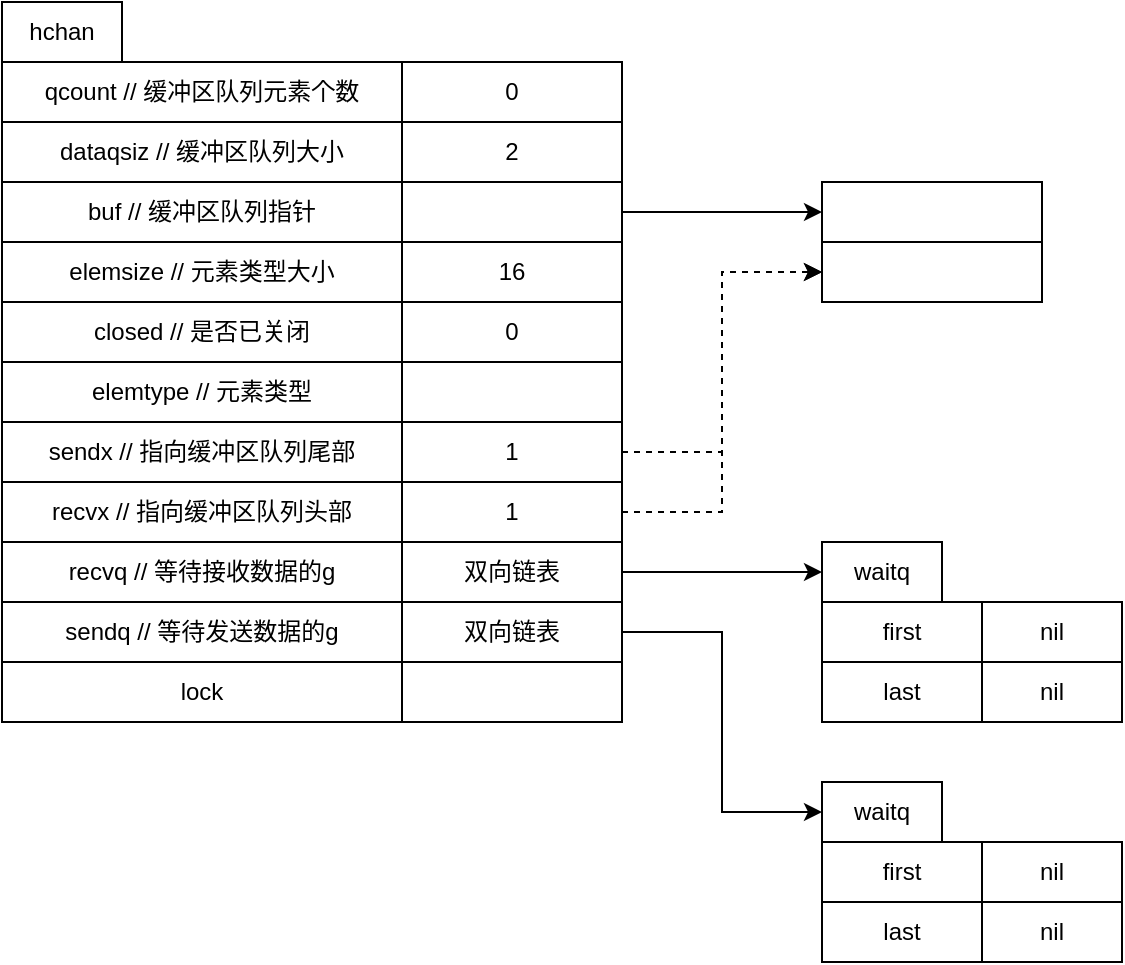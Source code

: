 <mxfile version="12.1.6" type="device" pages="1"><diagram id="Lb8jNlBdU3VwfUvsH1PJ" name="第 1 页"><mxGraphModel dx="946" dy="680" grid="1" gridSize="10" guides="1" tooltips="1" connect="1" arrows="1" fold="1" page="1" pageScale="1" pageWidth="827" pageHeight="1169" math="0" shadow="0"><root><mxCell id="0"/><mxCell id="1" parent="0"/><mxCell id="LObrpugD_MTmIygOYeWb-1" value="hchan" style="rounded=0;whiteSpace=wrap;html=1;" vertex="1" parent="1"><mxGeometry x="70" y="120" width="60" height="30" as="geometry"/></mxCell><mxCell id="LObrpugD_MTmIygOYeWb-2" value="qcount // 缓冲区队列元素个数" style="rounded=0;whiteSpace=wrap;html=1;" vertex="1" parent="1"><mxGeometry x="70" y="150" width="200" height="30" as="geometry"/></mxCell><mxCell id="LObrpugD_MTmIygOYeWb-3" value="dataqsiz // 缓冲区队列大小" style="rounded=0;whiteSpace=wrap;html=1;" vertex="1" parent="1"><mxGeometry x="70" y="180" width="200" height="30" as="geometry"/></mxCell><mxCell id="LObrpugD_MTmIygOYeWb-4" value="buf // 缓冲区队列指针" style="rounded=0;whiteSpace=wrap;html=1;" vertex="1" parent="1"><mxGeometry x="70" y="210" width="200" height="30" as="geometry"/></mxCell><mxCell id="LObrpugD_MTmIygOYeWb-5" value="elemsize // 元素类型大小" style="rounded=0;whiteSpace=wrap;html=1;" vertex="1" parent="1"><mxGeometry x="70" y="240" width="200" height="30" as="geometry"/></mxCell><mxCell id="LObrpugD_MTmIygOYeWb-6" value="closed // 是否已关闭" style="rounded=0;whiteSpace=wrap;html=1;" vertex="1" parent="1"><mxGeometry x="70" y="270" width="200" height="30" as="geometry"/></mxCell><mxCell id="LObrpugD_MTmIygOYeWb-7" value="elemtype // 元素类型" style="rounded=0;whiteSpace=wrap;html=1;" vertex="1" parent="1"><mxGeometry x="70" y="300" width="200" height="30" as="geometry"/></mxCell><mxCell id="LObrpugD_MTmIygOYeWb-8" value="sendx // 指向缓冲区队列尾部" style="rounded=0;whiteSpace=wrap;html=1;" vertex="1" parent="1"><mxGeometry x="70" y="330" width="200" height="30" as="geometry"/></mxCell><mxCell id="LObrpugD_MTmIygOYeWb-9" value="recvx // 指向缓冲区队列头部" style="rounded=0;whiteSpace=wrap;html=1;" vertex="1" parent="1"><mxGeometry x="70" y="360" width="200" height="30" as="geometry"/></mxCell><mxCell id="LObrpugD_MTmIygOYeWb-10" value="recvq // 等待接收数据的g" style="rounded=0;whiteSpace=wrap;html=1;" vertex="1" parent="1"><mxGeometry x="70" y="390" width="200" height="30" as="geometry"/></mxCell><mxCell id="LObrpugD_MTmIygOYeWb-11" value="sendq // 等待发送数据的g" style="rounded=0;whiteSpace=wrap;html=1;" vertex="1" parent="1"><mxGeometry x="70" y="420" width="200" height="30" as="geometry"/></mxCell><mxCell id="LObrpugD_MTmIygOYeWb-12" value="lock" style="rounded=0;whiteSpace=wrap;html=1;" vertex="1" parent="1"><mxGeometry x="70" y="450" width="200" height="30" as="geometry"/></mxCell><mxCell id="LObrpugD_MTmIygOYeWb-13" value="0" style="rounded=0;whiteSpace=wrap;html=1;" vertex="1" parent="1"><mxGeometry x="270" y="150" width="110" height="30" as="geometry"/></mxCell><mxCell id="LObrpugD_MTmIygOYeWb-14" value="2" style="rounded=0;whiteSpace=wrap;html=1;" vertex="1" parent="1"><mxGeometry x="270" y="180" width="110" height="30" as="geometry"/></mxCell><mxCell id="LObrpugD_MTmIygOYeWb-15" style="edgeStyle=orthogonalEdgeStyle;rounded=0;orthogonalLoop=1;jettySize=auto;html=1;entryX=0;entryY=0.5;entryDx=0;entryDy=0;" edge="1" parent="1" source="LObrpugD_MTmIygOYeWb-16" target="LObrpugD_MTmIygOYeWb-38"><mxGeometry relative="1" as="geometry"/></mxCell><mxCell id="LObrpugD_MTmIygOYeWb-16" value="" style="rounded=0;whiteSpace=wrap;html=1;" vertex="1" parent="1"><mxGeometry x="270" y="210" width="110" height="30" as="geometry"/></mxCell><mxCell id="LObrpugD_MTmIygOYeWb-17" value="16" style="rounded=0;whiteSpace=wrap;html=1;" vertex="1" parent="1"><mxGeometry x="270" y="240" width="110" height="30" as="geometry"/></mxCell><mxCell id="LObrpugD_MTmIygOYeWb-18" value="0" style="rounded=0;whiteSpace=wrap;html=1;" vertex="1" parent="1"><mxGeometry x="270" y="270" width="110" height="30" as="geometry"/></mxCell><mxCell id="LObrpugD_MTmIygOYeWb-19" value="" style="rounded=0;whiteSpace=wrap;html=1;" vertex="1" parent="1"><mxGeometry x="270" y="300" width="110" height="30" as="geometry"/></mxCell><mxCell id="LObrpugD_MTmIygOYeWb-20" style="edgeStyle=orthogonalEdgeStyle;rounded=0;orthogonalLoop=1;jettySize=auto;html=1;entryX=0;entryY=0.5;entryDx=0;entryDy=0;dashed=1;" edge="1" parent="1" source="LObrpugD_MTmIygOYeWb-21" target="LObrpugD_MTmIygOYeWb-39"><mxGeometry relative="1" as="geometry"/></mxCell><mxCell id="LObrpugD_MTmIygOYeWb-21" value="1" style="rounded=0;whiteSpace=wrap;html=1;" vertex="1" parent="1"><mxGeometry x="270" y="330" width="110" height="30" as="geometry"/></mxCell><mxCell id="LObrpugD_MTmIygOYeWb-22" style="edgeStyle=orthogonalEdgeStyle;rounded=0;orthogonalLoop=1;jettySize=auto;html=1;entryX=0;entryY=0.5;entryDx=0;entryDy=0;dashed=1;" edge="1" parent="1" source="LObrpugD_MTmIygOYeWb-23" target="LObrpugD_MTmIygOYeWb-39"><mxGeometry relative="1" as="geometry"/></mxCell><mxCell id="LObrpugD_MTmIygOYeWb-23" value="1" style="rounded=0;whiteSpace=wrap;html=1;" vertex="1" parent="1"><mxGeometry x="270" y="360" width="110" height="30" as="geometry"/></mxCell><mxCell id="LObrpugD_MTmIygOYeWb-24" style="edgeStyle=orthogonalEdgeStyle;rounded=0;orthogonalLoop=1;jettySize=auto;html=1;entryX=0;entryY=0.5;entryDx=0;entryDy=0;" edge="1" parent="1" source="LObrpugD_MTmIygOYeWb-25" target="LObrpugD_MTmIygOYeWb-29"><mxGeometry relative="1" as="geometry"/></mxCell><mxCell id="LObrpugD_MTmIygOYeWb-25" value="&lt;span style=&quot;white-space: normal&quot;&gt;双向链表&lt;/span&gt;" style="rounded=0;whiteSpace=wrap;html=1;" vertex="1" parent="1"><mxGeometry x="270" y="390" width="110" height="30" as="geometry"/></mxCell><mxCell id="LObrpugD_MTmIygOYeWb-26" style="edgeStyle=orthogonalEdgeStyle;rounded=0;orthogonalLoop=1;jettySize=auto;html=1;entryX=0;entryY=0.5;entryDx=0;entryDy=0;" edge="1" parent="1" source="LObrpugD_MTmIygOYeWb-27" target="LObrpugD_MTmIygOYeWb-33"><mxGeometry relative="1" as="geometry"/></mxCell><mxCell id="LObrpugD_MTmIygOYeWb-27" value="双向链表" style="rounded=0;whiteSpace=wrap;html=1;" vertex="1" parent="1"><mxGeometry x="270" y="420" width="110" height="30" as="geometry"/></mxCell><mxCell id="LObrpugD_MTmIygOYeWb-28" value="" style="rounded=0;whiteSpace=wrap;html=1;" vertex="1" parent="1"><mxGeometry x="270" y="450" width="110" height="30" as="geometry"/></mxCell><mxCell id="LObrpugD_MTmIygOYeWb-29" value="waitq" style="rounded=0;whiteSpace=wrap;html=1;" vertex="1" parent="1"><mxGeometry x="480" y="390" width="60" height="30" as="geometry"/></mxCell><mxCell id="LObrpugD_MTmIygOYeWb-30" value="first" style="rounded=0;whiteSpace=wrap;html=1;" vertex="1" parent="1"><mxGeometry x="480" y="420" width="80" height="30" as="geometry"/></mxCell><mxCell id="LObrpugD_MTmIygOYeWb-31" value="last" style="rounded=0;whiteSpace=wrap;html=1;" vertex="1" parent="1"><mxGeometry x="480" y="450" width="80" height="30" as="geometry"/></mxCell><mxCell id="LObrpugD_MTmIygOYeWb-32" value="nil" style="rounded=0;whiteSpace=wrap;html=1;" vertex="1" parent="1"><mxGeometry x="560" y="420" width="70" height="30" as="geometry"/></mxCell><mxCell id="LObrpugD_MTmIygOYeWb-33" value="waitq" style="rounded=0;whiteSpace=wrap;html=1;" vertex="1" parent="1"><mxGeometry x="480" y="510" width="60" height="30" as="geometry"/></mxCell><mxCell id="LObrpugD_MTmIygOYeWb-34" value="first" style="rounded=0;whiteSpace=wrap;html=1;" vertex="1" parent="1"><mxGeometry x="480" y="540" width="80" height="30" as="geometry"/></mxCell><mxCell id="LObrpugD_MTmIygOYeWb-35" value="last" style="rounded=0;whiteSpace=wrap;html=1;" vertex="1" parent="1"><mxGeometry x="480" y="570" width="80" height="30" as="geometry"/></mxCell><mxCell id="LObrpugD_MTmIygOYeWb-36" value="nil" style="rounded=0;whiteSpace=wrap;html=1;" vertex="1" parent="1"><mxGeometry x="560" y="540" width="70" height="30" as="geometry"/></mxCell><mxCell id="LObrpugD_MTmIygOYeWb-37" value="nil" style="rounded=0;whiteSpace=wrap;html=1;" vertex="1" parent="1"><mxGeometry x="560" y="570" width="70" height="30" as="geometry"/></mxCell><mxCell id="LObrpugD_MTmIygOYeWb-38" value="" style="rounded=0;whiteSpace=wrap;html=1;" vertex="1" parent="1"><mxGeometry x="480" y="210" width="110" height="30" as="geometry"/></mxCell><mxCell id="LObrpugD_MTmIygOYeWb-39" value="" style="rounded=0;whiteSpace=wrap;html=1;" vertex="1" parent="1"><mxGeometry x="480" y="240" width="110" height="30" as="geometry"/></mxCell><mxCell id="LObrpugD_MTmIygOYeWb-40" value="nil" style="rounded=0;whiteSpace=wrap;html=1;" vertex="1" parent="1"><mxGeometry x="560" y="450" width="70" height="30" as="geometry"/></mxCell></root></mxGraphModel></diagram></mxfile>